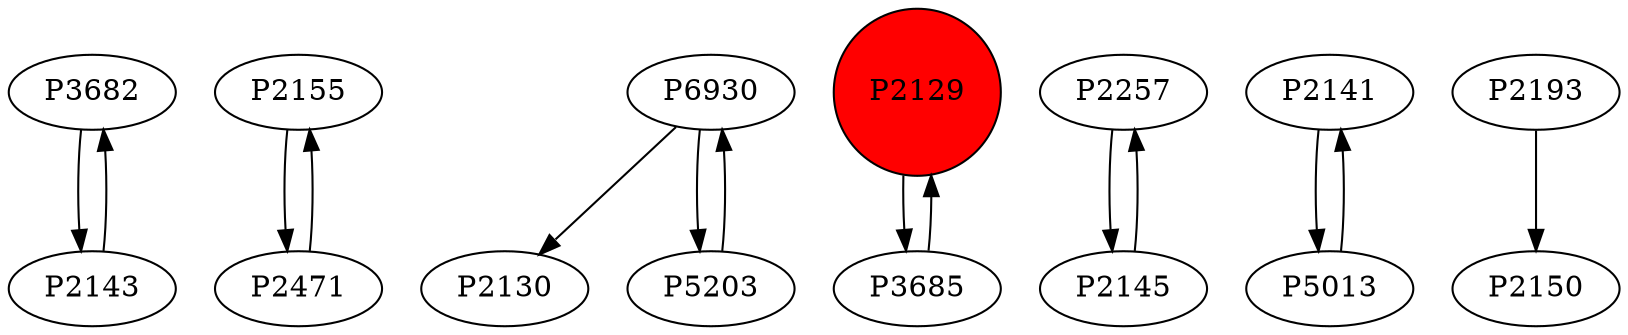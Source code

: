 digraph {
	P3682 -> P2143
	P2155 -> P2471
	P2471 -> P2155
	P6930 -> P2130
	P2129 -> P3685
	P2257 -> P2145
	P2141 -> P5013
	P2145 -> P2257
	P6930 -> P5203
	P5203 -> P6930
	P3685 -> P2129
	P2143 -> P3682
	P5013 -> P2141
	P2193 -> P2150
	P2129 [shape=circle]
	P2129 [style=filled]
	P2129 [fillcolor=red]
}